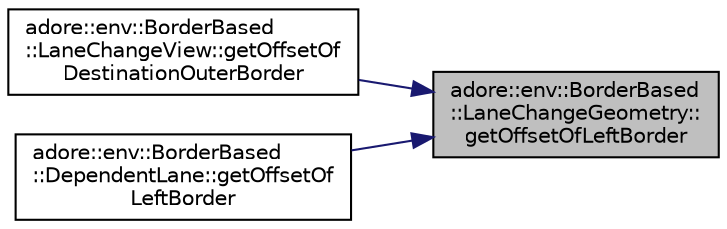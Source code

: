 digraph "adore::env::BorderBased::LaneChangeGeometry::getOffsetOfLeftBorder"
{
 // LATEX_PDF_SIZE
  edge [fontname="Helvetica",fontsize="10",labelfontname="Helvetica",labelfontsize="10"];
  node [fontname="Helvetica",fontsize="10",shape=record];
  rankdir="RL";
  Node1 [label="adore::env::BorderBased\l::LaneChangeGeometry::\lgetOffsetOfLeftBorder",height=0.2,width=0.4,color="black", fillcolor="grey75", style="filled", fontcolor="black",tooltip="Get the offset of the left border at a certain position."];
  Node1 -> Node2 [dir="back",color="midnightblue",fontsize="10",style="solid",fontname="Helvetica"];
  Node2 [label="adore::env::BorderBased\l::LaneChangeView::getOffsetOf\lDestinationOuterBorder",height=0.2,width=0.4,color="black", fillcolor="white", style="filled",URL="$classadore_1_1env_1_1BorderBased_1_1LaneChangeView.html#a069afc30e0bf5958c8633b5bcd2f4384",tooltip=" "];
  Node1 -> Node3 [dir="back",color="midnightblue",fontsize="10",style="solid",fontname="Helvetica"];
  Node3 [label="adore::env::BorderBased\l::DependentLane::getOffsetOf\lLeftBorder",height=0.2,width=0.4,color="black", fillcolor="white", style="filled",URL="$classadore_1_1env_1_1BorderBased_1_1DependentLane.html#a51aa4513c8a33e935f2bdb18afdb2af8",tooltip=" "];
}

